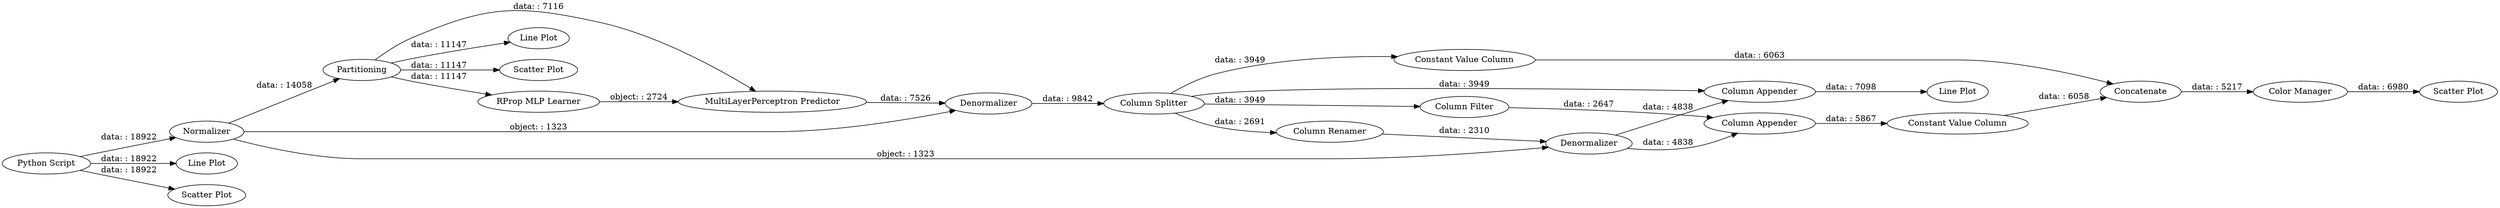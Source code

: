 digraph {
	"-2905779593537154417_14" [label="Column Renamer"]
	"-2905779593537154417_1" [label="Python Script"]
	"-2905779593537154417_3" [label="RProp MLP Learner"]
	"-2905779593537154417_21" [label="Constant Value Column"]
	"-2905779593537154417_12" [label="Line Plot"]
	"-2905779593537154417_8" [label="Line Plot"]
	"-2905779593537154417_2" [label="Line Plot"]
	"-2905779593537154417_16" [label="Column Appender"]
	"-2905779593537154417_19" [label=Concatenate]
	"-2905779593537154417_20" [label="Constant Value Column"]
	"-2905779593537154417_4" [label=Partitioning]
	"-2905779593537154417_10" [label="Scatter Plot"]
	"-2905779593537154417_5" [label=Normalizer]
	"-2905779593537154417_7" [label=Denormalizer]
	"-2905779593537154417_17" [label="Column Filter"]
	"-2905779593537154417_11" [label="Scatter Plot"]
	"-2905779593537154417_9" [label="Scatter Plot"]
	"-2905779593537154417_15" [label=Denormalizer]
	"-2905779593537154417_22" [label="Color Manager"]
	"-2905779593537154417_6" [label="MultiLayerPerceptron Predictor"]
	"-2905779593537154417_13" [label="Column Splitter"]
	"-2905779593537154417_18" [label="Column Appender"]
	"-2905779593537154417_13" -> "-2905779593537154417_17" [label="data: : 3949"]
	"-2905779593537154417_16" -> "-2905779593537154417_12" [label="data: : 7098"]
	"-2905779593537154417_3" -> "-2905779593537154417_6" [label="object: : 2724"]
	"-2905779593537154417_21" -> "-2905779593537154417_19" [label="data: : 6063"]
	"-2905779593537154417_13" -> "-2905779593537154417_16" [label="data: : 3949"]
	"-2905779593537154417_4" -> "-2905779593537154417_9" [label="data: : 11147"]
	"-2905779593537154417_13" -> "-2905779593537154417_14" [label="data: : 2691"]
	"-2905779593537154417_5" -> "-2905779593537154417_15" [label="object: : 1323"]
	"-2905779593537154417_22" -> "-2905779593537154417_11" [label="data: : 6980"]
	"-2905779593537154417_1" -> "-2905779593537154417_5" [label="data: : 18922"]
	"-2905779593537154417_19" -> "-2905779593537154417_22" [label="data: : 5217"]
	"-2905779593537154417_15" -> "-2905779593537154417_16" [label="data: : 4838"]
	"-2905779593537154417_20" -> "-2905779593537154417_19" [label="data: : 6058"]
	"-2905779593537154417_4" -> "-2905779593537154417_3" [label="data: : 11147"]
	"-2905779593537154417_14" -> "-2905779593537154417_15" [label="data: : 2310"]
	"-2905779593537154417_5" -> "-2905779593537154417_4" [label="data: : 14058"]
	"-2905779593537154417_13" -> "-2905779593537154417_21" [label="data: : 3949"]
	"-2905779593537154417_1" -> "-2905779593537154417_2" [label="data: : 18922"]
	"-2905779593537154417_17" -> "-2905779593537154417_18" [label="data: : 2647"]
	"-2905779593537154417_7" -> "-2905779593537154417_13" [label="data: : 9842"]
	"-2905779593537154417_1" -> "-2905779593537154417_10" [label="data: : 18922"]
	"-2905779593537154417_18" -> "-2905779593537154417_20" [label="data: : 5867"]
	"-2905779593537154417_6" -> "-2905779593537154417_7" [label="data: : 7526"]
	"-2905779593537154417_15" -> "-2905779593537154417_18" [label="data: : 4838"]
	"-2905779593537154417_5" -> "-2905779593537154417_7" [label="object: : 1323"]
	"-2905779593537154417_4" -> "-2905779593537154417_6" [label="data: : 7116"]
	"-2905779593537154417_4" -> "-2905779593537154417_8" [label="data: : 11147"]
	rankdir=LR
}
